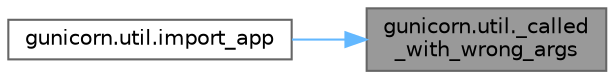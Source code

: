 digraph "gunicorn.util._called_with_wrong_args"
{
 // LATEX_PDF_SIZE
  bgcolor="transparent";
  edge [fontname=Helvetica,fontsize=10,labelfontname=Helvetica,labelfontsize=10];
  node [fontname=Helvetica,fontsize=10,shape=box,height=0.2,width=0.4];
  rankdir="RL";
  Node1 [id="Node000001",label="gunicorn.util._called\l_with_wrong_args",height=0.2,width=0.4,color="gray40", fillcolor="grey60", style="filled", fontcolor="black",tooltip=" "];
  Node1 -> Node2 [id="edge1_Node000001_Node000002",dir="back",color="steelblue1",style="solid",tooltip=" "];
  Node2 [id="Node000002",label="gunicorn.util.import_app",height=0.2,width=0.4,color="grey40", fillcolor="white", style="filled",URL="$namespacegunicorn_1_1util.html#a4c23229098d45eaa2a7a132abac183d1",tooltip=" "];
}
